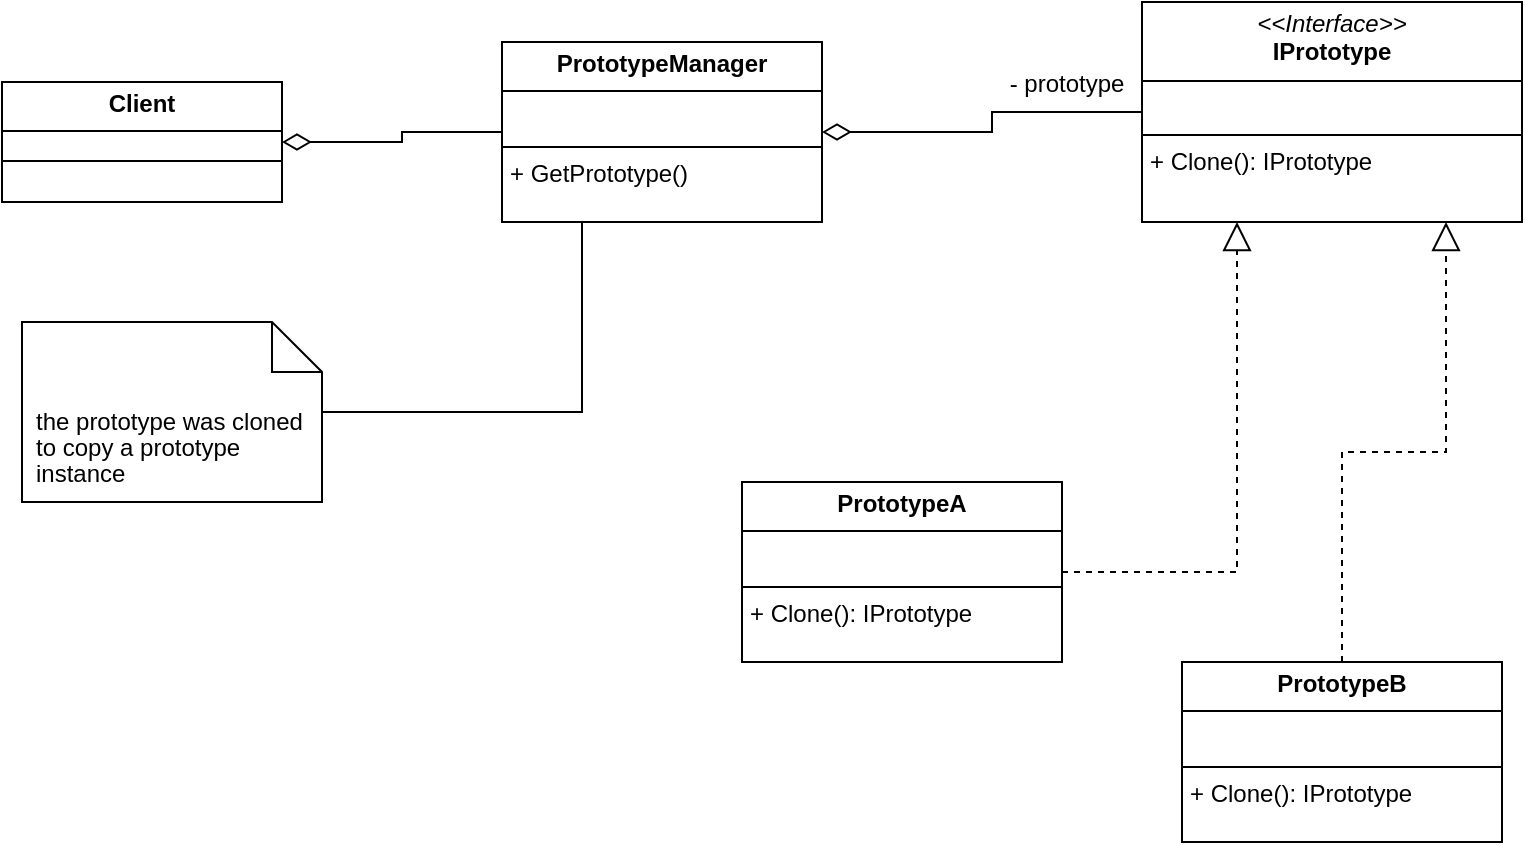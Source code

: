 <mxfile version="24.0.4" type="device">
  <diagram name="Page-1" id="LpoLZZ7nyFNu_zWsgTq3">
    <mxGraphModel dx="880" dy="524" grid="1" gridSize="10" guides="1" tooltips="1" connect="1" arrows="1" fold="1" page="1" pageScale="1" pageWidth="850" pageHeight="1100" math="0" shadow="0">
      <root>
        <mxCell id="0" />
        <mxCell id="1" parent="0" />
        <mxCell id="bXf7tf_vqmPwOqCqw7GK-6" style="edgeStyle=orthogonalEdgeStyle;rounded=0;orthogonalLoop=1;jettySize=auto;html=1;endArrow=none;endFill=0;startArrow=diamondThin;startFill=0;startSize=12;" edge="1" parent="1" source="ZppGp3bR5uZH1VaWC_6I-2" target="bXf7tf_vqmPwOqCqw7GK-5">
          <mxGeometry relative="1" as="geometry" />
        </mxCell>
        <mxCell id="ZppGp3bR5uZH1VaWC_6I-2" value="&lt;p style=&quot;margin:0px;margin-top:4px;text-align:center;&quot;&gt;&lt;b&gt;Client&lt;/b&gt;&lt;/p&gt;&lt;hr size=&quot;1&quot; style=&quot;border-style:solid;&quot;&gt;&lt;div style=&quot;height:2px;&quot;&gt;&lt;/div&gt;&lt;hr size=&quot;1&quot; style=&quot;border-style:solid;&quot;&gt;&lt;div style=&quot;height:2px;&quot;&gt;&lt;/div&gt;" style="verticalAlign=top;align=left;overflow=fill;html=1;whiteSpace=wrap;" parent="1" vertex="1">
          <mxGeometry x="40" y="90" width="140" height="60" as="geometry" />
        </mxCell>
        <mxCell id="bXf7tf_vqmPwOqCqw7GK-8" style="edgeStyle=orthogonalEdgeStyle;rounded=0;orthogonalLoop=1;jettySize=auto;html=1;entryX=0;entryY=0.5;entryDx=0;entryDy=0;endArrow=none;endFill=0;startArrow=diamondThin;startFill=0;startSize=12;" edge="1" parent="1" source="bXf7tf_vqmPwOqCqw7GK-5" target="bXf7tf_vqmPwOqCqw7GK-7">
          <mxGeometry relative="1" as="geometry" />
        </mxCell>
        <mxCell id="bXf7tf_vqmPwOqCqw7GK-5" value="&lt;p style=&quot;margin:0px;margin-top:4px;text-align:center;&quot;&gt;&lt;b&gt;PrototypeManager&lt;/b&gt;&lt;/p&gt;&lt;hr size=&quot;1&quot; style=&quot;border-style:solid;&quot;&gt;&lt;p style=&quot;margin:0px;margin-left:4px;&quot;&gt;&lt;br&gt;&lt;/p&gt;&lt;hr size=&quot;1&quot; style=&quot;border-style:solid;&quot;&gt;&lt;p style=&quot;margin:0px;margin-left:4px;&quot;&gt;+ GetPrototype()&lt;/p&gt;" style="verticalAlign=top;align=left;overflow=fill;html=1;whiteSpace=wrap;" vertex="1" parent="1">
          <mxGeometry x="290" y="70" width="160" height="90" as="geometry" />
        </mxCell>
        <mxCell id="bXf7tf_vqmPwOqCqw7GK-7" value="&lt;p style=&quot;margin:0px;margin-top:4px;text-align:center;&quot;&gt;&lt;i&gt;&amp;lt;&amp;lt;Interface&amp;gt;&amp;gt;&lt;/i&gt;&lt;br&gt;&lt;b&gt;IPrototype&lt;/b&gt;&lt;/p&gt;&lt;hr size=&quot;1&quot; style=&quot;border-style:solid;&quot;&gt;&lt;p style=&quot;margin:0px;margin-left:4px;&quot;&gt;&lt;br&gt;&lt;/p&gt;&lt;hr size=&quot;1&quot; style=&quot;border-style:solid;&quot;&gt;&lt;p style=&quot;margin:0px;margin-left:4px;&quot;&gt;+ Clone(): IPrototype&lt;br&gt;&lt;/p&gt;" style="verticalAlign=top;align=left;overflow=fill;html=1;whiteSpace=wrap;" vertex="1" parent="1">
          <mxGeometry x="610" y="50" width="190" height="110" as="geometry" />
        </mxCell>
        <mxCell id="bXf7tf_vqmPwOqCqw7GK-9" value="- prototype" style="text;html=1;align=center;verticalAlign=middle;resizable=0;points=[];autosize=1;strokeColor=none;fillColor=none;" vertex="1" parent="1">
          <mxGeometry x="532" y="76" width="80" height="30" as="geometry" />
        </mxCell>
        <mxCell id="bXf7tf_vqmPwOqCqw7GK-11" style="edgeStyle=orthogonalEdgeStyle;rounded=0;orthogonalLoop=1;jettySize=auto;html=1;entryX=0.25;entryY=1;entryDx=0;entryDy=0;endArrow=block;endFill=0;dashed=1;endSize=12;" edge="1" parent="1" source="bXf7tf_vqmPwOqCqw7GK-10" target="bXf7tf_vqmPwOqCqw7GK-7">
          <mxGeometry relative="1" as="geometry" />
        </mxCell>
        <mxCell id="bXf7tf_vqmPwOqCqw7GK-10" value="&lt;p style=&quot;margin:0px;margin-top:4px;text-align:center;&quot;&gt;&lt;b&gt;PrototypeA&lt;/b&gt;&lt;/p&gt;&lt;hr size=&quot;1&quot; style=&quot;border-style:solid;&quot;&gt;&lt;p style=&quot;margin:0px;margin-left:4px;&quot;&gt;&lt;br&gt;&lt;/p&gt;&lt;hr size=&quot;1&quot; style=&quot;border-style:solid;&quot;&gt;&lt;p style=&quot;margin:0px;margin-left:4px;&quot;&gt;+ Clone(): IPrototype&lt;/p&gt;" style="verticalAlign=top;align=left;overflow=fill;html=1;whiteSpace=wrap;" vertex="1" parent="1">
          <mxGeometry x="410" y="290" width="160" height="90" as="geometry" />
        </mxCell>
        <mxCell id="bXf7tf_vqmPwOqCqw7GK-13" style="edgeStyle=orthogonalEdgeStyle;rounded=0;orthogonalLoop=1;jettySize=auto;html=1;endArrow=block;endFill=0;endSize=12;dashed=1;entryX=0.8;entryY=1;entryDx=0;entryDy=0;entryPerimeter=0;" edge="1" parent="1" source="bXf7tf_vqmPwOqCqw7GK-12" target="bXf7tf_vqmPwOqCqw7GK-7">
          <mxGeometry relative="1" as="geometry" />
        </mxCell>
        <mxCell id="bXf7tf_vqmPwOqCqw7GK-12" value="&lt;p style=&quot;margin:0px;margin-top:4px;text-align:center;&quot;&gt;&lt;b&gt;PrototypeB&lt;/b&gt;&lt;/p&gt;&lt;hr size=&quot;1&quot; style=&quot;border-style:solid;&quot;&gt;&lt;p style=&quot;margin:0px;margin-left:4px;&quot;&gt;&lt;br&gt;&lt;/p&gt;&lt;hr size=&quot;1&quot; style=&quot;border-style:solid;&quot;&gt;&lt;p style=&quot;margin:0px;margin-left:4px;&quot;&gt;+ Clone(): IPrototype&lt;/p&gt;" style="verticalAlign=top;align=left;overflow=fill;html=1;whiteSpace=wrap;" vertex="1" parent="1">
          <mxGeometry x="630" y="380" width="160" height="90" as="geometry" />
        </mxCell>
        <mxCell id="bXf7tf_vqmPwOqCqw7GK-16" style="edgeStyle=orthogonalEdgeStyle;rounded=0;orthogonalLoop=1;jettySize=auto;html=1;entryX=0.25;entryY=1;entryDx=0;entryDy=0;endArrow=none;endFill=0;" edge="1" parent="1" source="bXf7tf_vqmPwOqCqw7GK-14" target="bXf7tf_vqmPwOqCqw7GK-5">
          <mxGeometry relative="1" as="geometry" />
        </mxCell>
        <mxCell id="bXf7tf_vqmPwOqCqw7GK-14" value="&lt;p style=&quot;line-height: 110%;&quot;&gt;the prototype was cloned to copy a prototype instance&lt;/p&gt;" style="shape=note2;boundedLbl=1;whiteSpace=wrap;html=1;size=25;verticalAlign=top;align=left;spacingLeft=5;" vertex="1" parent="1">
          <mxGeometry x="50" y="210" width="150" height="90" as="geometry" />
        </mxCell>
      </root>
    </mxGraphModel>
  </diagram>
</mxfile>
